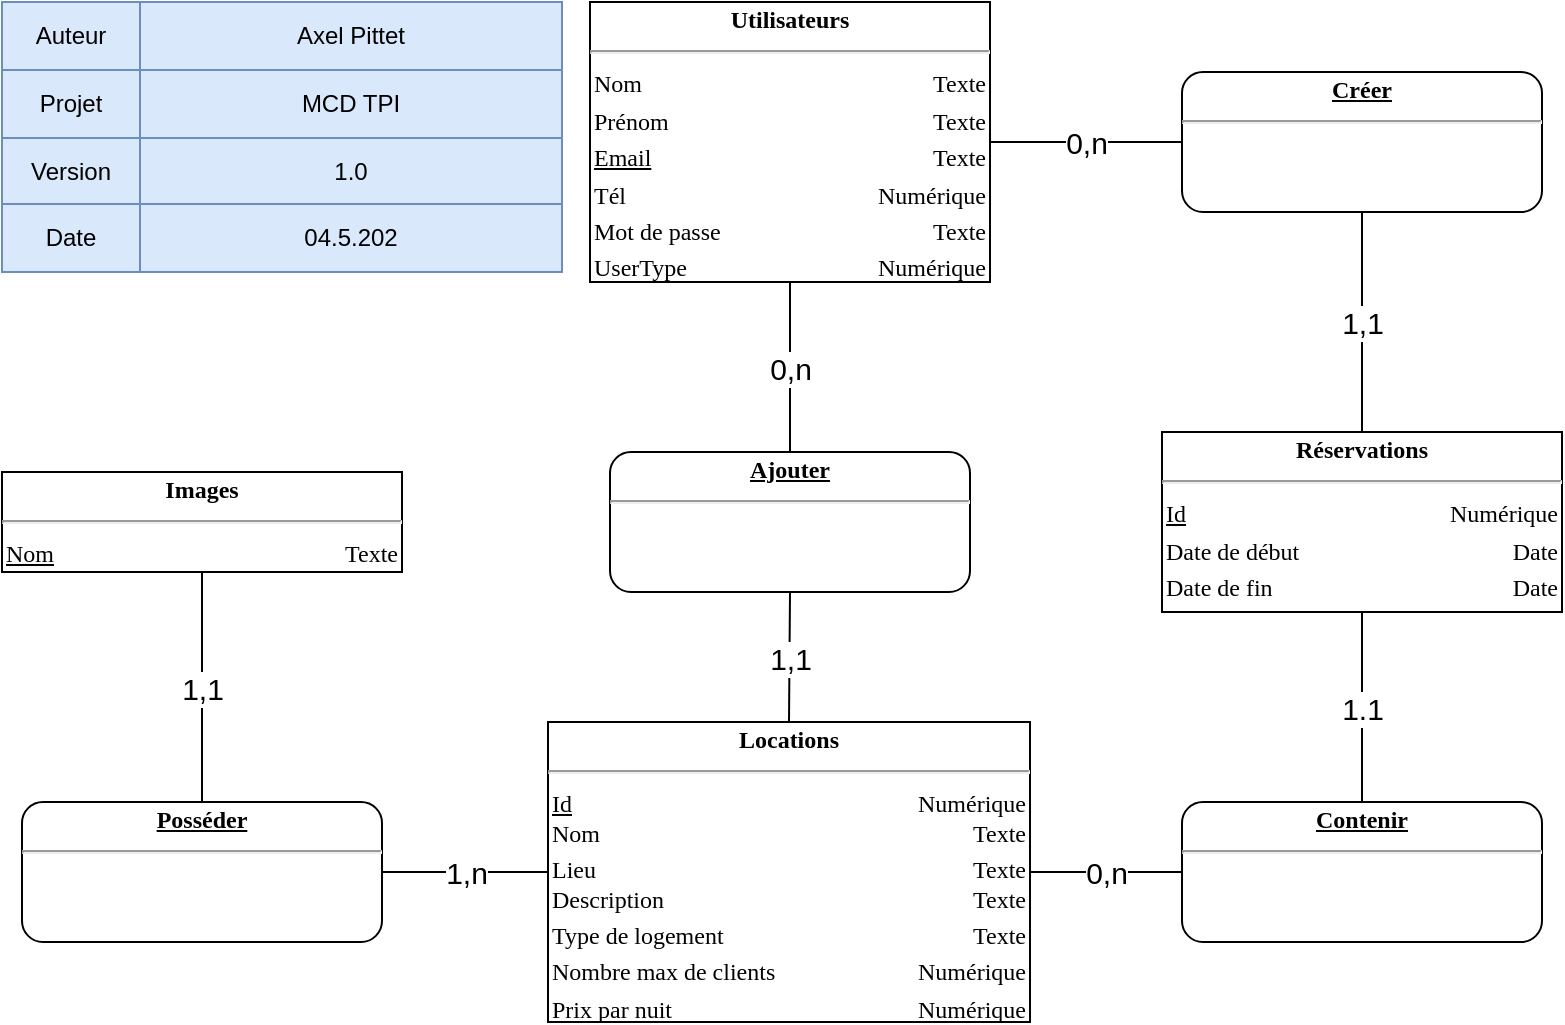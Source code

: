 <mxfile version="21.2.7" type="device">
  <diagram id="C5RBs43oDa-KdzZeNtuy" name="Page-1">
    <mxGraphModel dx="1434" dy="777" grid="1" gridSize="10" guides="1" tooltips="1" connect="1" arrows="1" fold="1" page="1" pageScale="1" pageWidth="827" pageHeight="1169" math="0" shadow="0">
      <root>
        <mxCell id="WIyWlLk6GJQsqaUBKTNV-0" />
        <mxCell id="WIyWlLk6GJQsqaUBKTNV-1" parent="WIyWlLk6GJQsqaUBKTNV-0" />
        <mxCell id="IqQrxniCJe7T8JLHDdd1-2" value="&lt;div style=&quot;box-sizing: border-box ; width: 100% ; padding: 2px&quot;&gt;&lt;span style=&quot;background-color: rgb(255 , 255 , 255)&quot;&gt;&lt;b&gt;Utilisateurs&lt;/b&gt;&lt;/span&gt;&lt;/div&gt;&lt;hr&gt;&lt;table style=&quot;width: 100% ; font-size: 1em&quot; cellpadding=&quot;2&quot; cellspacing=&quot;0&quot;&gt;&lt;tbody&gt;&lt;tr&gt;&lt;td style=&quot;text-align: left&quot;&gt;Nom&lt;/td&gt;&lt;td style=&quot;text-align: right&quot;&gt;Texte&lt;/td&gt;&lt;/tr&gt;&lt;tr&gt;&lt;td style=&quot;text-align: left&quot;&gt;Prénom&lt;br&gt;&lt;/td&gt;&lt;td style=&quot;text-align: right&quot;&gt;Texte&lt;/td&gt;&lt;/tr&gt;&lt;tr&gt;&lt;td style=&quot;text-align: left&quot;&gt;&lt;u&gt;Email&lt;/u&gt;&lt;/td&gt;&lt;td style=&quot;text-align: right&quot;&gt;Texte&lt;/td&gt;&lt;/tr&gt;&lt;tr&gt;&lt;td style=&quot;text-align: left&quot;&gt;Tél&lt;/td&gt;&lt;td style=&quot;text-align: right&quot;&gt;Numérique&lt;/td&gt;&lt;/tr&gt;&lt;tr&gt;&lt;td style=&quot;text-align: left&quot;&gt;Mot de passe&lt;/td&gt;&lt;td style=&quot;text-align: right&quot;&gt;Texte&lt;/td&gt;&lt;/tr&gt;&lt;tr&gt;&lt;td style=&quot;text-align: left&quot;&gt;UserType&lt;/td&gt;&lt;td style=&quot;text-align: right&quot;&gt;Numérique&lt;/td&gt;&lt;/tr&gt;&lt;/tbody&gt;&lt;/table&gt;" style="verticalAlign=top;align=center;overflow=fill;html=1;rounded=0;shadow=0;comic=0;labelBackgroundColor=none;strokeColor=#000000;strokeWidth=1;fillColor=#ffffff;fontFamily=Verdana;fontSize=12;fontColor=#000000;" parent="WIyWlLk6GJQsqaUBKTNV-1" vertex="1">
          <mxGeometry x="314" y="25" width="200" height="140" as="geometry" />
        </mxCell>
        <mxCell id="IqQrxniCJe7T8JLHDdd1-22" value="" style="shape=table;html=1;whiteSpace=wrap;startSize=0;container=1;collapsible=0;childLayout=tableLayout;fillColor=#dae8fc;strokeColor=#6c8ebf;" parent="WIyWlLk6GJQsqaUBKTNV-1" vertex="1">
          <mxGeometry x="20" y="25" width="280" height="135" as="geometry" />
        </mxCell>
        <mxCell id="IqQrxniCJe7T8JLHDdd1-23" value="" style="shape=partialRectangle;html=1;whiteSpace=wrap;collapsible=0;dropTarget=0;pointerEvents=0;fillColor=none;top=0;left=0;bottom=0;right=0;points=[[0,0.5],[1,0.5]];portConstraint=eastwest;" parent="IqQrxniCJe7T8JLHDdd1-22" vertex="1">
          <mxGeometry width="280" height="34" as="geometry" />
        </mxCell>
        <mxCell id="IqQrxniCJe7T8JLHDdd1-24" value="Auteur" style="shape=partialRectangle;html=1;whiteSpace=wrap;connectable=0;fillColor=none;top=0;left=0;bottom=0;right=0;overflow=hidden;" parent="IqQrxniCJe7T8JLHDdd1-23" vertex="1">
          <mxGeometry width="69" height="34" as="geometry">
            <mxRectangle width="69" height="34" as="alternateBounds" />
          </mxGeometry>
        </mxCell>
        <mxCell id="IqQrxniCJe7T8JLHDdd1-25" value="Axel Pittet" style="shape=partialRectangle;html=1;whiteSpace=wrap;connectable=0;fillColor=none;top=0;left=0;bottom=0;right=0;overflow=hidden;" parent="IqQrxniCJe7T8JLHDdd1-23" vertex="1">
          <mxGeometry x="69" width="211" height="34" as="geometry">
            <mxRectangle width="211" height="34" as="alternateBounds" />
          </mxGeometry>
        </mxCell>
        <mxCell id="IqQrxniCJe7T8JLHDdd1-26" value="" style="shape=partialRectangle;html=1;whiteSpace=wrap;collapsible=0;dropTarget=0;pointerEvents=0;fillColor=none;top=0;left=0;bottom=0;right=0;points=[[0,0.5],[1,0.5]];portConstraint=eastwest;" parent="IqQrxniCJe7T8JLHDdd1-22" vertex="1">
          <mxGeometry y="34" width="280" height="34" as="geometry" />
        </mxCell>
        <mxCell id="IqQrxniCJe7T8JLHDdd1-27" value="Projet" style="shape=partialRectangle;html=1;whiteSpace=wrap;connectable=0;fillColor=none;top=0;left=0;bottom=0;right=0;overflow=hidden;" parent="IqQrxniCJe7T8JLHDdd1-26" vertex="1">
          <mxGeometry width="69" height="34" as="geometry">
            <mxRectangle width="69" height="34" as="alternateBounds" />
          </mxGeometry>
        </mxCell>
        <mxCell id="IqQrxniCJe7T8JLHDdd1-28" value="MCD TPI" style="shape=partialRectangle;html=1;whiteSpace=wrap;connectable=0;fillColor=none;top=0;left=0;bottom=0;right=0;overflow=hidden;" parent="IqQrxniCJe7T8JLHDdd1-26" vertex="1">
          <mxGeometry x="69" width="211" height="34" as="geometry">
            <mxRectangle width="211" height="34" as="alternateBounds" />
          </mxGeometry>
        </mxCell>
        <mxCell id="IqQrxniCJe7T8JLHDdd1-29" value="" style="shape=partialRectangle;html=1;whiteSpace=wrap;collapsible=0;dropTarget=0;pointerEvents=0;fillColor=none;top=0;left=0;bottom=0;right=0;points=[[0,0.5],[1,0.5]];portConstraint=eastwest;" parent="IqQrxniCJe7T8JLHDdd1-22" vertex="1">
          <mxGeometry y="68" width="280" height="33" as="geometry" />
        </mxCell>
        <mxCell id="IqQrxniCJe7T8JLHDdd1-30" value="Version" style="shape=partialRectangle;html=1;whiteSpace=wrap;connectable=0;fillColor=none;top=0;left=0;bottom=0;right=0;overflow=hidden;" parent="IqQrxniCJe7T8JLHDdd1-29" vertex="1">
          <mxGeometry width="69" height="33" as="geometry">
            <mxRectangle width="69" height="33" as="alternateBounds" />
          </mxGeometry>
        </mxCell>
        <mxCell id="IqQrxniCJe7T8JLHDdd1-31" value="1.0" style="shape=partialRectangle;html=1;whiteSpace=wrap;connectable=0;fillColor=none;top=0;left=0;bottom=0;right=0;overflow=hidden;" parent="IqQrxniCJe7T8JLHDdd1-29" vertex="1">
          <mxGeometry x="69" width="211" height="33" as="geometry">
            <mxRectangle width="211" height="33" as="alternateBounds" />
          </mxGeometry>
        </mxCell>
        <mxCell id="IqQrxniCJe7T8JLHDdd1-32" style="shape=partialRectangle;html=1;whiteSpace=wrap;collapsible=0;dropTarget=0;pointerEvents=0;fillColor=none;top=0;left=0;bottom=0;right=0;points=[[0,0.5],[1,0.5]];portConstraint=eastwest;" parent="IqQrxniCJe7T8JLHDdd1-22" vertex="1">
          <mxGeometry y="101" width="280" height="34" as="geometry" />
        </mxCell>
        <mxCell id="IqQrxniCJe7T8JLHDdd1-33" value="Date" style="shape=partialRectangle;html=1;whiteSpace=wrap;connectable=0;fillColor=none;top=0;left=0;bottom=0;right=0;overflow=hidden;" parent="IqQrxniCJe7T8JLHDdd1-32" vertex="1">
          <mxGeometry width="69" height="34" as="geometry">
            <mxRectangle width="69" height="34" as="alternateBounds" />
          </mxGeometry>
        </mxCell>
        <mxCell id="IqQrxniCJe7T8JLHDdd1-34" value="04.5.202" style="shape=partialRectangle;html=1;whiteSpace=wrap;connectable=0;fillColor=none;top=0;left=0;bottom=0;right=0;overflow=hidden;" parent="IqQrxniCJe7T8JLHDdd1-32" vertex="1">
          <mxGeometry x="69" width="211" height="34" as="geometry">
            <mxRectangle width="211" height="34" as="alternateBounds" />
          </mxGeometry>
        </mxCell>
        <mxCell id="2Zk0imyAjGkuNJH0pTG6-1" value="&lt;div style=&quot;box-sizing: border-box ; width: 100% ; padding: 2px&quot;&gt;&lt;span style=&quot;background-color: rgb(255 , 255 , 255)&quot;&gt;&lt;b&gt;&lt;u&gt;Ajouter&lt;/u&gt;&lt;/b&gt;&lt;/span&gt;&lt;/div&gt;&lt;hr&gt;" style="verticalAlign=top;align=center;overflow=fill;html=1;rounded=1;shadow=0;comic=0;labelBackgroundColor=none;strokeColor=#000000;strokeWidth=1;fillColor=#ffffff;fontFamily=Verdana;fontSize=12;fontColor=#000000;" parent="WIyWlLk6GJQsqaUBKTNV-1" vertex="1">
          <mxGeometry x="324" y="250" width="180" height="70" as="geometry" />
        </mxCell>
        <mxCell id="y70K4fB0TFs47g8UJoZK-2" value="&lt;div style=&quot;box-sizing: border-box ; width: 100% ; padding: 2px&quot;&gt;&lt;span style=&quot;background-color: rgb(255 , 255 , 255)&quot;&gt;&lt;b&gt;Locations&lt;/b&gt;&lt;/span&gt;&lt;/div&gt;&lt;hr&gt;&lt;table style=&quot;width: 100% ; font-size: 1em&quot; cellpadding=&quot;2&quot; cellspacing=&quot;0&quot;&gt;&lt;tbody&gt;&lt;tr&gt;&lt;td style=&quot;text-align: left&quot;&gt;&lt;u&gt;Id&lt;/u&gt;&lt;br&gt;Nom&lt;/td&gt;&lt;td style=&quot;text-align: right&quot;&gt;Numérique&lt;br&gt;Texte&lt;/td&gt;&lt;/tr&gt;&lt;tr&gt;&lt;td style=&quot;text-align: left&quot;&gt;Lieu&lt;br&gt;Description&lt;br&gt;&lt;/td&gt;&lt;td style=&quot;text-align: right&quot;&gt;Texte&lt;br&gt;Texte&lt;br&gt;&lt;/td&gt;&lt;/tr&gt;&lt;tr&gt;&lt;td style=&quot;text-align: left&quot;&gt;Type de logement&lt;/td&gt;&lt;td style=&quot;text-align: right&quot;&gt;Texte&lt;/td&gt;&lt;/tr&gt;&lt;tr&gt;&lt;td style=&quot;text-align: left&quot;&gt;Nombre max de clients&lt;/td&gt;&lt;td style=&quot;text-align: right&quot;&gt;Numérique&lt;/td&gt;&lt;/tr&gt;&lt;tr&gt;&lt;td style=&quot;text-align: left&quot;&gt;Prix par nuit&lt;/td&gt;&lt;td style=&quot;text-align: right&quot;&gt;Numérique&lt;/td&gt;&lt;/tr&gt;&lt;tr&gt;&lt;td style=&quot;text-align: left&quot;&gt;&lt;br&gt;&lt;/td&gt;&lt;td style=&quot;text-align: right&quot;&gt;&lt;/td&gt;&lt;/tr&gt;&lt;/tbody&gt;&lt;/table&gt;" style="verticalAlign=top;align=center;overflow=fill;html=1;rounded=0;shadow=0;comic=0;labelBackgroundColor=none;strokeColor=#000000;strokeWidth=1;fillColor=#ffffff;fontFamily=Verdana;fontSize=12;fontColor=#000000;" vertex="1" parent="WIyWlLk6GJQsqaUBKTNV-1">
          <mxGeometry x="293" y="385" width="241" height="150" as="geometry" />
        </mxCell>
        <mxCell id="y70K4fB0TFs47g8UJoZK-3" value="&lt;div style=&quot;box-sizing: border-box ; width: 100% ; padding: 2px&quot;&gt;&lt;span style=&quot;background-color: rgb(255 , 255 , 255)&quot;&gt;&lt;b&gt;Réservations&lt;/b&gt;&lt;/span&gt;&lt;/div&gt;&lt;hr&gt;&lt;table style=&quot;width: 100% ; font-size: 1em&quot; cellpadding=&quot;2&quot; cellspacing=&quot;0&quot;&gt;&lt;tbody&gt;&lt;tr&gt;&lt;td style=&quot;text-align: left&quot;&gt;&lt;u&gt;Id&lt;/u&gt;&lt;/td&gt;&lt;td style=&quot;text-align: right&quot;&gt;Numérique&lt;/td&gt;&lt;/tr&gt;&lt;tr&gt;&lt;td style=&quot;text-align: left&quot;&gt;Date de début&lt;/td&gt;&lt;td style=&quot;text-align: right&quot;&gt;Date&lt;/td&gt;&lt;/tr&gt;&lt;tr&gt;&lt;td style=&quot;text-align: left&quot;&gt;Date de fin&lt;/td&gt;&lt;td style=&quot;text-align: right&quot;&gt;Date&lt;/td&gt;&lt;/tr&gt;&lt;tr&gt;&lt;td style=&quot;text-align: left&quot;&gt;&lt;br&gt;&lt;/td&gt;&lt;td style=&quot;text-align: right&quot;&gt;&lt;br&gt;&lt;/td&gt;&lt;/tr&gt;&lt;tr&gt;&lt;td style=&quot;text-align: left&quot;&gt;&lt;br&gt;&lt;/td&gt;&lt;td style=&quot;text-align: right&quot;&gt;&lt;br&gt;&lt;/td&gt;&lt;/tr&gt;&lt;tr&gt;&lt;td style=&quot;text-align: left&quot;&gt;&lt;br&gt;&lt;/td&gt;&lt;td style=&quot;text-align: right&quot;&gt;&lt;br&gt;&lt;/td&gt;&lt;/tr&gt;&lt;/tbody&gt;&lt;/table&gt;" style="verticalAlign=top;align=center;overflow=fill;html=1;rounded=0;shadow=0;comic=0;labelBackgroundColor=none;strokeColor=#000000;strokeWidth=1;fillColor=#ffffff;fontFamily=Verdana;fontSize=12;fontColor=#000000;" vertex="1" parent="WIyWlLk6GJQsqaUBKTNV-1">
          <mxGeometry x="600" y="240" width="200" height="90" as="geometry" />
        </mxCell>
        <mxCell id="y70K4fB0TFs47g8UJoZK-4" value="&lt;div style=&quot;box-sizing: border-box ; width: 100% ; padding: 2px&quot;&gt;&lt;span style=&quot;background-color: rgb(255 , 255 , 255)&quot;&gt;&lt;b&gt;Images&lt;/b&gt;&lt;/span&gt;&lt;/div&gt;&lt;hr&gt;&lt;table style=&quot;width: 100% ; font-size: 1em&quot; cellpadding=&quot;2&quot; cellspacing=&quot;0&quot;&gt;&lt;tbody&gt;&lt;tr&gt;&lt;td style=&quot;text-align: left&quot;&gt;&lt;u&gt;Nom&lt;/u&gt;&lt;/td&gt;&lt;td style=&quot;text-align: right&quot;&gt;Texte&lt;/td&gt;&lt;/tr&gt;&lt;tr&gt;&lt;td style=&quot;text-align: left&quot;&gt;&lt;br&gt;&lt;/td&gt;&lt;td style=&quot;text-align: right&quot;&gt;&lt;br&gt;&lt;/td&gt;&lt;/tr&gt;&lt;tr&gt;&lt;td style=&quot;text-align: left&quot;&gt;&lt;/td&gt;&lt;td style=&quot;text-align: right&quot;&gt;&lt;br&gt;&lt;/td&gt;&lt;/tr&gt;&lt;tr&gt;&lt;td style=&quot;text-align: left&quot;&gt;&lt;br&gt;&lt;/td&gt;&lt;td style=&quot;text-align: right&quot;&gt;&lt;br&gt;&lt;/td&gt;&lt;/tr&gt;&lt;tr&gt;&lt;td style=&quot;text-align: left&quot;&gt;&lt;br&gt;&lt;/td&gt;&lt;td style=&quot;text-align: right&quot;&gt;&lt;br&gt;&lt;/td&gt;&lt;/tr&gt;&lt;tr&gt;&lt;td style=&quot;text-align: left&quot;&gt;&lt;br&gt;&lt;/td&gt;&lt;td style=&quot;text-align: right&quot;&gt;&lt;br&gt;&lt;/td&gt;&lt;/tr&gt;&lt;/tbody&gt;&lt;/table&gt;" style="verticalAlign=top;align=center;overflow=fill;html=1;rounded=0;shadow=0;comic=0;labelBackgroundColor=none;strokeColor=#000000;strokeWidth=1;fillColor=#ffffff;fontFamily=Verdana;fontSize=12;fontColor=#000000;" vertex="1" parent="WIyWlLk6GJQsqaUBKTNV-1">
          <mxGeometry x="20" y="260" width="200" height="50" as="geometry" />
        </mxCell>
        <mxCell id="y70K4fB0TFs47g8UJoZK-5" value="&lt;div style=&quot;box-sizing: border-box ; width: 100% ; padding: 2px&quot;&gt;&lt;span style=&quot;background-color: rgb(255 , 255 , 255)&quot;&gt;&lt;b&gt;&lt;u&gt;Créer&lt;/u&gt;&lt;/b&gt;&lt;/span&gt;&lt;/div&gt;&lt;hr&gt;" style="verticalAlign=top;align=center;overflow=fill;html=1;rounded=1;shadow=0;comic=0;labelBackgroundColor=none;strokeColor=#000000;strokeWidth=1;fillColor=#ffffff;fontFamily=Verdana;fontSize=12;fontColor=#000000;" vertex="1" parent="WIyWlLk6GJQsqaUBKTNV-1">
          <mxGeometry x="610" y="60" width="180" height="70" as="geometry" />
        </mxCell>
        <mxCell id="y70K4fB0TFs47g8UJoZK-6" value="&lt;div style=&quot;box-sizing: border-box ; width: 100% ; padding: 2px&quot;&gt;&lt;span style=&quot;background-color: rgb(255 , 255 , 255)&quot;&gt;&lt;b&gt;&lt;u&gt;Contenir&lt;/u&gt;&lt;/b&gt;&lt;/span&gt;&lt;/div&gt;&lt;hr&gt;" style="verticalAlign=top;align=center;overflow=fill;html=1;rounded=1;shadow=0;comic=0;labelBackgroundColor=none;strokeColor=#000000;strokeWidth=1;fillColor=#ffffff;fontFamily=Verdana;fontSize=12;fontColor=#000000;" vertex="1" parent="WIyWlLk6GJQsqaUBKTNV-1">
          <mxGeometry x="610" y="425" width="180" height="70" as="geometry" />
        </mxCell>
        <mxCell id="y70K4fB0TFs47g8UJoZK-7" value="&lt;div style=&quot;box-sizing: border-box ; width: 100% ; padding: 2px&quot;&gt;&lt;span style=&quot;background-color: rgb(255 , 255 , 255)&quot;&gt;&lt;b&gt;&lt;u&gt;Posséder&lt;/u&gt;&lt;/b&gt;&lt;/span&gt;&lt;/div&gt;&lt;hr&gt;" style="verticalAlign=top;align=center;overflow=fill;html=1;rounded=1;shadow=0;comic=0;labelBackgroundColor=none;strokeColor=#000000;strokeWidth=1;fillColor=#ffffff;fontFamily=Verdana;fontSize=12;fontColor=#000000;" vertex="1" parent="WIyWlLk6GJQsqaUBKTNV-1">
          <mxGeometry x="30" y="425" width="180" height="70" as="geometry" />
        </mxCell>
        <mxCell id="y70K4fB0TFs47g8UJoZK-8" value="&lt;font style=&quot;font-size: 15px;&quot;&gt;0,n&lt;/font&gt;" style="endArrow=none;html=1;rounded=0;entryX=0.5;entryY=1;entryDx=0;entryDy=0;exitX=0.5;exitY=0;exitDx=0;exitDy=0;" edge="1" parent="WIyWlLk6GJQsqaUBKTNV-1" source="2Zk0imyAjGkuNJH0pTG6-1" target="IqQrxniCJe7T8JLHDdd1-2">
          <mxGeometry width="50" height="50" relative="1" as="geometry">
            <mxPoint x="370" y="250" as="sourcePoint" />
            <mxPoint x="420" y="200" as="targetPoint" />
          </mxGeometry>
        </mxCell>
        <mxCell id="y70K4fB0TFs47g8UJoZK-9" value="&lt;font style=&quot;font-size: 15px;&quot;&gt;1.1&lt;/font&gt;" style="endArrow=none;html=1;rounded=0;entryX=0.5;entryY=1;entryDx=0;entryDy=0;exitX=0.5;exitY=0;exitDx=0;exitDy=0;" edge="1" parent="WIyWlLk6GJQsqaUBKTNV-1" source="y70K4fB0TFs47g8UJoZK-6" target="y70K4fB0TFs47g8UJoZK-3">
          <mxGeometry width="50" height="50" relative="1" as="geometry">
            <mxPoint x="424" y="260" as="sourcePoint" />
            <mxPoint x="424" y="180" as="targetPoint" />
          </mxGeometry>
        </mxCell>
        <mxCell id="y70K4fB0TFs47g8UJoZK-10" value="&lt;font style=&quot;font-size: 15px;&quot;&gt;1,1&lt;/font&gt;" style="endArrow=none;html=1;rounded=0;entryX=0.5;entryY=1;entryDx=0;entryDy=0;exitX=0.5;exitY=0;exitDx=0;exitDy=0;" edge="1" parent="WIyWlLk6GJQsqaUBKTNV-1" source="y70K4fB0TFs47g8UJoZK-3" target="y70K4fB0TFs47g8UJoZK-5">
          <mxGeometry width="50" height="50" relative="1" as="geometry">
            <mxPoint x="434" y="270" as="sourcePoint" />
            <mxPoint x="434" y="190" as="targetPoint" />
          </mxGeometry>
        </mxCell>
        <mxCell id="y70K4fB0TFs47g8UJoZK-11" value="&lt;font style=&quot;font-size: 15px;&quot;&gt;0,n&lt;/font&gt;" style="endArrow=none;html=1;rounded=0;entryX=0;entryY=0.5;entryDx=0;entryDy=0;exitX=1;exitY=0.5;exitDx=0;exitDy=0;" edge="1" parent="WIyWlLk6GJQsqaUBKTNV-1" source="IqQrxniCJe7T8JLHDdd1-2" target="y70K4fB0TFs47g8UJoZK-5">
          <mxGeometry width="50" height="50" relative="1" as="geometry">
            <mxPoint x="444" y="280" as="sourcePoint" />
            <mxPoint x="444" y="200" as="targetPoint" />
          </mxGeometry>
        </mxCell>
        <mxCell id="y70K4fB0TFs47g8UJoZK-13" value="&lt;font style=&quot;font-size: 15px;&quot;&gt;1,1&lt;/font&gt;" style="endArrow=none;html=1;rounded=0;entryX=0.5;entryY=1;entryDx=0;entryDy=0;exitX=0.5;exitY=0;exitDx=0;exitDy=0;" edge="1" parent="WIyWlLk6GJQsqaUBKTNV-1" source="y70K4fB0TFs47g8UJoZK-7" target="y70K4fB0TFs47g8UJoZK-4">
          <mxGeometry width="50" height="50" relative="1" as="geometry">
            <mxPoint x="720" y="445" as="sourcePoint" />
            <mxPoint x="720" y="350" as="targetPoint" />
          </mxGeometry>
        </mxCell>
        <mxCell id="y70K4fB0TFs47g8UJoZK-14" value="&lt;font style=&quot;font-size: 15px;&quot;&gt;1,n&lt;/font&gt;" style="endArrow=none;html=1;rounded=0;entryX=1;entryY=0.5;entryDx=0;entryDy=0;exitX=0;exitY=0.5;exitDx=0;exitDy=0;" edge="1" parent="WIyWlLk6GJQsqaUBKTNV-1" source="y70K4fB0TFs47g8UJoZK-2" target="y70K4fB0TFs47g8UJoZK-7">
          <mxGeometry width="50" height="50" relative="1" as="geometry">
            <mxPoint x="730" y="455" as="sourcePoint" />
            <mxPoint x="730" y="360" as="targetPoint" />
          </mxGeometry>
        </mxCell>
        <mxCell id="y70K4fB0TFs47g8UJoZK-15" value="&lt;font style=&quot;font-size: 15px;&quot;&gt;1,1&lt;/font&gt;" style="endArrow=none;html=1;rounded=0;entryX=0.5;entryY=1;entryDx=0;entryDy=0;exitX=0.5;exitY=0;exitDx=0;exitDy=0;" edge="1" parent="WIyWlLk6GJQsqaUBKTNV-1" source="y70K4fB0TFs47g8UJoZK-2" target="2Zk0imyAjGkuNJH0pTG6-1">
          <mxGeometry width="50" height="50" relative="1" as="geometry">
            <mxPoint x="740" y="465" as="sourcePoint" />
            <mxPoint x="740" y="370" as="targetPoint" />
          </mxGeometry>
        </mxCell>
        <mxCell id="y70K4fB0TFs47g8UJoZK-16" value="&lt;font style=&quot;font-size: 15px;&quot;&gt;0,n&lt;/font&gt;" style="endArrow=none;html=1;rounded=0;entryX=1;entryY=0.5;entryDx=0;entryDy=0;exitX=0;exitY=0.5;exitDx=0;exitDy=0;" edge="1" parent="WIyWlLk6GJQsqaUBKTNV-1" source="y70K4fB0TFs47g8UJoZK-6" target="y70K4fB0TFs47g8UJoZK-2">
          <mxGeometry width="50" height="50" relative="1" as="geometry">
            <mxPoint x="750" y="475" as="sourcePoint" />
            <mxPoint x="750" y="380" as="targetPoint" />
          </mxGeometry>
        </mxCell>
      </root>
    </mxGraphModel>
  </diagram>
</mxfile>
